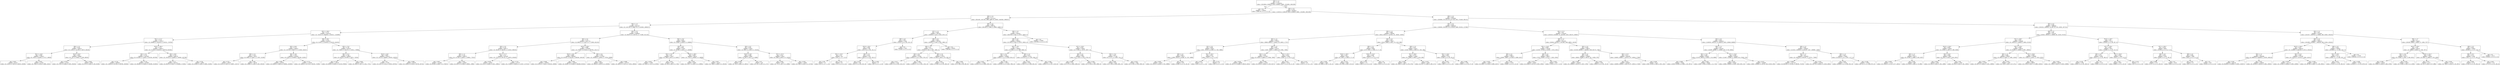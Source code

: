 digraph Tree {
node [shape=box] ;
0 [label="X[8] <= 1.5\ngini = 0.767\nsamples = 11106184\nvalue = [3316954, 5198319, 2016, 5146916, 28801, 1814805, 2061338]"] ;
1 [label="gini = 0.0\nsamples = 1189547\nvalue = [1881741, 0, 0, 0, 0, 0, 0]"] ;
0 -> 1 [labeldistance=2.5, labelangle=45, headlabel="True"] ;
2 [label="X[0] <= 0.5\ngini = 0.744\nsamples = 9916637\nvalue = [1435213, 5198319, 2016, 5146916, 28801, 1814805, 2061338]"] ;
0 -> 2 [labeldistance=2.5, labelangle=-45, headlabel="False"] ;
3 [label="X[8] <= 2.5\ngini = 0.777\nsamples = 5172142\nvalue = [931405, 1447185, 1986, 2669776, 23800, 1440349, 1666207]"] ;
2 -> 3 ;
4 [label="X[5] <= 1.5\ngini = 0.73\nsamples = 4551397\nvalue = [0, 1447185, 0, 2669776, 0, 1415650, 1666207]"] ;
3 -> 4 ;
5 [label="X[2] <= 130.5\ngini = 0.723\nsamples = 2544745\nvalue = [0, 754313, 0, 1484045, 0, 643251, 1144088]"] ;
4 -> 5 ;
6 [label="X[2] <= 117.5\ngini = 0.719\nsamples = 1726727\nvalue = [0, 539966, 0, 1052010, 0, 419131, 719765]"] ;
5 -> 6 ;
7 [label="X[9] <= 2.5\ngini = 0.676\nsamples = 166510\nvalue = [0, 25184, 0, 122780, 0, 49375, 66183]"] ;
6 -> 7 ;
8 [label="X[2] <= 116.5\ngini = 0.656\nsamples = 119614\nvalue = [0, 18167, 0, 94338, 0, 47117, 29628]"] ;
7 -> 8 ;
9 [label="gini = 0.657\nsamples = 92255\nvalue = [0, 10223, 0, 70578, 0, 40235, 25206]"] ;
8 -> 9 ;
10 [label="gini = 0.624\nsamples = 27359\nvalue = [0, 7944, 0, 23760, 0, 6882, 4422]"] ;
8 -> 10 ;
11 [label="X[10] <= 85.5\ngini = 0.601\nsamples = 46896\nvalue = [0, 7017, 0, 28442, 0, 2258, 36555]"] ;
7 -> 11 ;
12 [label="gini = 0.579\nsamples = 37046\nvalue = [0, 3742, 0, 22499, 0, 2025, 30416]"] ;
11 -> 12 ;
13 [label="gini = 0.655\nsamples = 9850\nvalue = [0, 3275, 0, 5943, 0, 233, 6139]"] ;
11 -> 13 ;
14 [label="X[10] <= 205.5\ngini = 0.722\nsamples = 1560217\nvalue = [0, 514782, 0, 929230, 0, 369756, 653582]"] ;
6 -> 14 ;
15 [label="X[5] <= 0.5\ngini = 0.719\nsamples = 1161462\nvalue = [0, 412266, 0, 712392, 0, 261294, 450786]"] ;
14 -> 15 ;
16 [label="gini = 0.716\nsamples = 369566\nvalue = [0, 118818, 0, 237542, 0, 98799, 129184]"] ;
15 -> 16 ;
17 [label="gini = 0.719\nsamples = 791896\nvalue = [0, 293448, 0, 474850, 0, 162495, 321602]"] ;
15 -> 17 ;
18 [label="X[3] <= 48.5\ngini = 0.722\nsamples = 398755\nvalue = [0, 102516, 0, 216838, 0, 108462, 202796]"] ;
14 -> 18 ;
19 [label="gini = 0.717\nsamples = 350154\nvalue = [0, 80478, 0, 202577, 0, 99380, 171304]"] ;
18 -> 19 ;
20 [label="gini = 0.702\nsamples = 48601\nvalue = [0, 22038, 0, 14261, 0, 9082, 31492]"] ;
18 -> 20 ;
21 [label="X[6] <= 30.5\ngini = 0.724\nsamples = 818018\nvalue = [0, 214347, 0, 432035, 0, 224120, 424323]"] ;
5 -> 21 ;
22 [label="X[3] <= 64.5\ngini = 0.715\nsamples = 494915\nvalue = [0, 135743, 0, 288757, 0, 113206, 245457]"] ;
21 -> 22 ;
23 [label="X[9] <= 2.5\ngini = 0.733\nsamples = 76512\nvalue = [0, 38091, 0, 34367, 0, 17007, 31536]"] ;
22 -> 23 ;
24 [label="gini = 0.731\nsamples = 46328\nvalue = [0, 23122, 0, 23072, 0, 16087, 11017]"] ;
23 -> 24 ;
25 [label="gini = 0.66\nsamples = 30184\nvalue = [0, 14969, 0, 11295, 0, 920, 20519]"] ;
23 -> 25 ;
26 [label="X[6] <= 16.5\ngini = 0.705\nsamples = 418403\nvalue = [0, 97652, 0, 254390, 0, 96199, 213921]"] ;
22 -> 26 ;
27 [label="gini = 0.692\nsamples = 247844\nvalue = [0, 62808, 0, 146670, 0, 40064, 142563]"] ;
26 -> 27 ;
28 [label="gini = 0.711\nsamples = 170559\nvalue = [0, 34844, 0, 107720, 0, 56135, 71358]"] ;
26 -> 28 ;
29 [label="X[3] <= 74.5\ngini = 0.729\nsamples = 323103\nvalue = [0, 78604, 0, 143278, 0, 110914, 178866]"] ;
21 -> 29 ;
30 [label="X[6] <= 47.5\ngini = 0.736\nsamples = 168632\nvalue = [0, 64325, 0, 84789, 0, 42671, 75334]"] ;
29 -> 30 ;
31 [label="gini = 0.736\nsamples = 159105\nvalue = [0, 60502, 0, 82832, 0, 41130, 67603]"] ;
30 -> 31 ;
32 [label="gini = 0.644\nsamples = 9527\nvalue = [0, 3823, 0, 1957, 0, 1541, 7731]"] ;
30 -> 32 ;
33 [label="X[10] <= 26.5\ngini = 0.682\nsamples = 154471\nvalue = [0, 14279, 0, 58489, 0, 68243, 103532]"] ;
29 -> 33 ;
34 [label="gini = 0.6\nsamples = 71285\nvalue = [0, 4221, 0, 11251, 0, 38513, 58791]"] ;
33 -> 34 ;
35 [label="gini = 0.699\nsamples = 83186\nvalue = [0, 10058, 0, 47238, 0, 29730, 44741]"] ;
33 -> 35 ;
36 [label="X[5] <= 2.5\ngini = 0.726\nsamples = 2006652\nvalue = [0, 692872, 0, 1185731, 0, 772399, 522119]"] ;
4 -> 36 ;
37 [label="X[4] <= 5.5\ngini = 0.724\nsamples = 1911710\nvalue = [0, 668512, 0, 1129172, 0, 772399, 453135]"] ;
36 -> 37 ;
38 [label="X[4] <= 3.5\ngini = 0.732\nsamples = 800771\nvalue = [0, 292455, 0, 449762, 0, 215619, 308018]"] ;
37 -> 38 ;
39 [label="X[9] <= 1.5\ngini = 0.722\nsamples = 298475\nvalue = [0, 112736, 0, 182621, 0, 98641, 77615]"] ;
38 -> 39 ;
40 [label="gini = 0.657\nsamples = 147668\nvalue = [0, 62164, 0, 94937, 0, 0, 76547]"] ;
39 -> 40 ;
41 [label="gini = 0.647\nsamples = 150807\nvalue = [0, 50572, 0, 87684, 0, 98641, 1068]"] ;
39 -> 41 ;
42 [label="X[2] <= 117.5\ngini = 0.73\nsamples = 502296\nvalue = [0, 179719, 0, 267141, 0, 116978, 230403]"] ;
38 -> 42 ;
43 [label="gini = 0.676\nsamples = 26549\nvalue = [0, 5123, 0, 18589, 0, 5161, 12891]"] ;
42 -> 43 ;
44 [label="gini = 0.731\nsamples = 475747\nvalue = [0, 174596, 0, 248552, 0, 111817, 217512]"] ;
42 -> 44 ;
45 [label="X[10] <= 230.5\ngini = 0.698\nsamples = 1110939\nvalue = [0, 376057, 0, 679410, 0, 556780, 145117]"] ;
37 -> 45 ;
46 [label="X[10] <= 29.5\ngini = 0.688\nsamples = 893935\nvalue = [0, 267491, 0, 553158, 0, 484546, 109128]"] ;
45 -> 46 ;
47 [label="gini = 0.646\nsamples = 138306\nvalue = [0, 24794, 0, 77549, 0, 100140, 15936]"] ;
46 -> 47 ;
48 [label="gini = 0.691\nsamples = 755629\nvalue = [0, 242697, 0, 475609, 0, 384406, 93192]"] ;
46 -> 48 ;
49 [label="X[9] <= 0.5\ngini = 0.709\nsamples = 217004\nvalue = [0, 108566, 0, 126252, 0, 72234, 35989]"] ;
45 -> 49 ;
50 [label="gini = 0.632\nsamples = 85925\nvalue = [0, 59554, 0, 50879, 0, 0, 25336]"] ;
49 -> 50 ;
51 [label="gini = 0.688\nsamples = 131079\nvalue = [0, 49012, 0, 75373, 0, 72234, 10653]"] ;
49 -> 51 ;
52 [label="X[3] <= 74.5\ngini = 0.619\nsamples = 94942\nvalue = [0, 24360, 0, 56559, 0, 0, 68984]"] ;
36 -> 52 ;
53 [label="X[4] <= 8.5\ngini = 0.632\nsamples = 72441\nvalue = [0, 20799, 0, 45021, 0, 0, 48566]"] ;
52 -> 53 ;
54 [label="X[3] <= 73.5\ngini = 0.62\nsamples = 13227\nvalue = [0, 3384, 0, 8075, 0, 0, 9467]"] ;
53 -> 54 ;
55 [label="gini = 0.618\nsamples = 11965\nvalue = [0, 3030, 0, 7115, 0, 0, 8765]"] ;
54 -> 55 ;
56 [label="gini = 0.621\nsamples = 1262\nvalue = [0, 354, 0, 960, 0, 0, 702]"] ;
54 -> 56 ;
57 [label="X[10] <= 198.5\ngini = 0.634\nsamples = 59214\nvalue = [0, 17415, 0, 36946, 0, 0, 39099]"] ;
53 -> 57 ;
58 [label="gini = 0.637\nsamples = 33691\nvalue = [0, 10317, 0, 22051, 0, 0, 20964]"] ;
57 -> 58 ;
59 [label="gini = 0.627\nsamples = 25523\nvalue = [0, 7098, 0, 14895, 0, 0, 18135]"] ;
57 -> 59 ;
60 [label="X[4] <= 8.5\ngini = 0.554\nsamples = 22501\nvalue = [0, 3561, 0, 11538, 0, 0, 20418]"] ;
52 -> 60 ;
61 [label="X[10] <= 29.5\ngini = 0.569\nsamples = 6080\nvalue = [0, 923, 0, 3522, 0, 0, 5098]"] ;
60 -> 61 ;
62 [label="gini = 0.556\nsamples = 5577\nvalue = [0, 792, 0, 3089, 0, 0, 4921]"] ;
61 -> 62 ;
63 [label="gini = 0.57\nsamples = 503\nvalue = [0, 131, 0, 433, 0, 0, 177]"] ;
61 -> 63 ;
64 [label="X[7] <= 137.5\ngini = 0.547\nsamples = 16421\nvalue = [0, 2638, 0, 8016, 0, 0, 15320]"] ;
60 -> 64 ;
65 [label="gini = 0.605\nsamples = 3322\nvalue = [0, 775, 0, 1857, 0, 0, 2596]"] ;
64 -> 65 ;
66 [label="gini = 0.528\nsamples = 13099\nvalue = [0, 1863, 0, 6159, 0, 0, 12724]"] ;
64 -> 66 ;
67 [label="X[6] <= 3.5\ngini = 0.099\nsamples = 620745\nvalue = [931405, 0, 1986, 0, 23800, 24699, 0]"] ;
3 -> 67 ;
68 [label="X[7] <= 1.5\ngini = 0.049\nsamples = 185129\nvalue = [285625, 0, 354, 0, 3033, 3874, 0]"] ;
67 -> 68 ;
69 [label="X[8] <= 4.5\ngini = 0.387\nsamples = 1934\nvalue = [2318, 0, 6, 0, 532, 191, 0]"] ;
68 -> 69 ;
70 [label="X[10] <= 93.5\ngini = 0.588\nsamples = 591\nvalue = [210, 0, 6, 0, 532, 191, 0]"] ;
69 -> 70 ;
71 [label="X[2] <= 123.5\ngini = 0.22\nsamples = 69\nvalue = [102, 0, 1, 0, 7, 6, 0]"] ;
70 -> 71 ;
72 [label="gini = 0.36\nsamples = 24\nvalue = [32, 0, 1, 0, 7, 1, 0]"] ;
71 -> 72 ;
73 [label="gini = 0.124\nsamples = 45\nvalue = [70, 0, 0, 0, 0, 5, 0]"] ;
71 -> 73 ;
74 [label="X[9] <= 2.5\ngini = 0.525\nsamples = 522\nvalue = [108, 0, 5, 0, 525, 185, 0]"] ;
70 -> 74 ;
75 [label="gini = 0.473\nsamples = 485\nvalue = [58, 0, 5, 0, 524, 181, 0]"] ;
74 -> 75 ;
76 [label="gini = 0.168\nsamples = 37\nvalue = [50, 0, 0, 0, 1, 4, 0]"] ;
74 -> 76 ;
77 [label="gini = 0.0\nsamples = 1343\nvalue = [2108, 0, 0, 0, 0, 0, 0]"] ;
69 -> 77 ;
78 [label="X[8] <= 4.5\ngini = 0.044\nsamples = 183195\nvalue = [283307, 0, 348, 0, 2501, 3683, 0]"] ;
68 -> 78 ;
79 [label="X[9] <= 2.5\ngini = 0.27\nsamples = 27141\nvalue = [36519, 0, 348, 0, 2501, 3683, 0]"] ;
78 -> 79 ;
80 [label="X[4] <= 6.5\ngini = 0.361\nsamples = 15165\nvalue = [18924, 0, 79, 0, 2350, 2755, 0]"] ;
79 -> 80 ;
81 [label="gini = 0.517\nsamples = 4163\nvalue = [4281, 0, 6, 0, 919, 1414, 0]"] ;
80 -> 81 ;
82 [label="gini = 0.286\nsamples = 11002\nvalue = [14643, 0, 73, 0, 1431, 1341, 0]"] ;
80 -> 82 ;
83 [label="X[8] <= 3.5\ngini = 0.135\nsamples = 11976\nvalue = [17595, 0, 269, 0, 151, 928, 0]"] ;
79 -> 83 ;
84 [label="gini = 0.057\nsamples = 11460\nvalue = [17595, 0, 0, 0, 62, 465, 0]"] ;
83 -> 84 ;
85 [label="gini = 0.563\nsamples = 516\nvalue = [0, 0, 269, 0, 89, 463, 0]"] ;
83 -> 85 ;
86 [label="gini = 0.0\nsamples = 156054\nvalue = [246788, 0, 0, 0, 0, 0, 0]"] ;
78 -> 86 ;
87 [label="X[8] <= 4.5\ngini = 0.12\nsamples = 435616\nvalue = [645780, 0, 1632, 0, 20767, 20825, 0]"] ;
67 -> 87 ;
88 [label="X[8] <= 3.5\ngini = 0.291\nsamples = 164953\nvalue = [217950, 0, 1632, 0, 20767, 20825, 0]"] ;
87 -> 88 ;
89 [label="X[3] <= 76.5\ngini = 0.14\nsamples = 148659\nvalue = [217950, 0, 0, 0, 7488, 9948, 0]"] ;
88 -> 89 ;
90 [label="X[3] <= 41.5\ngini = 0.124\nsamples = 139483\nvalue = [206571, 0, 0, 0, 6248, 8104, 0]"] ;
89 -> 90 ;
91 [label="gini = 0.307\nsamples = 10906\nvalue = [14241, 0, 0, 0, 2068, 1020, 0]"] ;
90 -> 91 ;
92 [label="gini = 0.106\nsamples = 128577\nvalue = [192330, 0, 0, 0, 4180, 7084, 0]"] ;
90 -> 92 ;
93 [label="X[9] <= 2.5\ngini = 0.357\nsamples = 9176\nvalue = [11379, 0, 0, 0, 1240, 1844, 0]"] ;
89 -> 93 ;
94 [label="gini = 0.322\nsamples = 5810\nvalue = [7426, 0, 0, 0, 1093, 625, 0]"] ;
93 -> 94 ;
95 [label="gini = 0.394\nsamples = 3366\nvalue = [3953, 0, 0, 0, 147, 1219, 0]"] ;
93 -> 95 ;
96 [label="X[7] <= 143.5\ngini = 0.553\nsamples = 16294\nvalue = [0, 0, 1632, 0, 13279, 10877, 0]"] ;
88 -> 96 ;
97 [label="X[9] <= 2.5\ngini = 0.609\nsamples = 4501\nvalue = [0, 0, 1415, 0, 1973, 3726, 0]"] ;
96 -> 97 ;
98 [label="gini = 0.568\nsamples = 2217\nvalue = [0, 0, 272, 0, 1628, 1638, 0]"] ;
97 -> 98 ;
99 [label="gini = 0.548\nsamples = 2284\nvalue = [0, 0, 1143, 0, 345, 2088, 0]"] ;
97 -> 99 ;
100 [label="X[3] <= 72.5\ngini = 0.487\nsamples = 11793\nvalue = [0, 0, 217, 0, 11306, 7151, 0]"] ;
96 -> 100 ;
101 [label="gini = 0.465\nsamples = 8412\nvalue = [0, 0, 108, 0, 8538, 4651, 0]"] ;
100 -> 101 ;
102 [label="gini = 0.518\nsamples = 3381\nvalue = [0, 0, 109, 0, 2768, 2500, 0]"] ;
100 -> 102 ;
103 [label="gini = 0.0\nsamples = 270663\nvalue = [427830, 0, 0, 0, 0, 0, 0]"] ;
87 -> 103 ;
104 [label="X[9] <= 2.5\ngini = 0.632\nsamples = 4744495\nvalue = [503808, 3751134, 30, 2477140, 5001, 374456, 395131]"] ;
2 -> 104 ;
105 [label="X[5] <= 0.5\ngini = 0.619\nsamples = 2934929\nvalue = [248583, 2351853, 16, 1579418, 4469, 331624, 127390]"] ;
104 -> 105 ;
106 [label="X[0] <= 1.5\ngini = 0.668\nsamples = 200595\nvalue = [9424, 96215, 2, 147034, 141, 46045, 18303]"] ;
105 -> 106 ;
107 [label="X[4] <= 7.5\ngini = 0.658\nsamples = 175678\nvalue = [6908, 69850, 2, 138422, 63, 44922, 17707]"] ;
106 -> 107 ;
108 [label="X[1] <= 0.5\ngini = 0.656\nsamples = 54421\nvalue = [1621, 25519, 0, 41598, 15, 7261, 9868]"] ;
107 -> 108 ;
109 [label="X[8] <= 2.5\ngini = 0.655\nsamples = 54271\nvalue = [1398, 25519, 0, 41598, 13, 7257, 9868]"] ;
108 -> 109 ;
110 [label="gini = 0.643\nsamples = 53353\nvalue = [0, 25519, 0, 41598, 0, 7231, 9868]"] ;
109 -> 110 ;
111 [label="gini = 0.053\nsamples = 918\nvalue = [1398, 0, 0, 0, 13, 26, 0]"] ;
109 -> 111 ;
112 [label="X[2] <= 132.5\ngini = 0.051\nsamples = 150\nvalue = [223, 0, 0, 0, 2, 4, 0]"] ;
108 -> 112 ;
113 [label="gini = 0.021\nsamples = 124\nvalue = [185, 0, 0, 0, 1, 1, 0]"] ;
112 -> 113 ;
114 [label="gini = 0.176\nsamples = 26\nvalue = [38, 0, 0, 0, 1, 3, 0]"] ;
112 -> 114 ;
115 [label="X[8] <= 2.5\ngini = 0.651\nsamples = 121257\nvalue = [5287, 44331, 2, 96824, 48, 37661, 7839]"] ;
107 -> 115 ;
116 [label="X[4] <= 11.5\ngini = 0.632\nsamples = 117853\nvalue = [0, 44331, 0, 96824, 0, 37649, 7839]"] ;
115 -> 116 ;
117 [label="gini = 0.619\nsamples = 99909\nvalue = [0, 36172, 0, 82988, 0, 36519, 2422]"] ;
116 -> 117 ;
118 [label="gini = 0.646\nsamples = 17944\nvalue = [0, 8159, 0, 13836, 0, 1130, 5417]"] ;
116 -> 118 ;
119 [label="X[2] <= 137.5\ngini = 0.023\nsamples = 3404\nvalue = [5287, 0, 2, 0, 48, 12, 0]"] ;
115 -> 119 ;
120 [label="gini = 0.017\nsamples = 3324\nvalue = [5177, 0, 0, 0, 34, 11, 0]"] ;
119 -> 120 ;
121 [label="gini = 0.237\nsamples = 80\nvalue = [110, 0, 2, 0, 14, 1, 0]"] ;
119 -> 121 ;
122 [label="X[4] <= 2.5\ngini = 0.497\nsamples = 24917\nvalue = [2516, 26365, 0, 8612, 78, 1123, 596]"] ;
106 -> 122 ;
123 [label="X[8] <= 2.5\ngini = 0.358\nsamples = 8495\nvalue = [270, 10457, 0, 2656, 13, 71, 6]"] ;
122 -> 123 ;
124 [label="X[10] <= 100.5\ngini = 0.331\nsamples = 8314\nvalue = [0, 10457, 0, 2656, 0, 71, 6]"] ;
123 -> 124 ;
125 [label="gini = 0.394\nsamples = 4850\nvalue = [0, 5669, 0, 2007, 0, 45, 2]"] ;
124 -> 125 ;
126 [label="gini = 0.219\nsamples = 3464\nvalue = [0, 4788, 0, 649, 0, 26, 4]"] ;
124 -> 126 ;
127 [label="X[10] <= 174.0\ngini = 0.088\nsamples = 181\nvalue = [270, 0, 0, 0, 13, 0, 0]"] ;
123 -> 127 ;
128 [label="gini = 0.135\nsamples = 112\nvalue = [166, 0, 0, 0, 13, 0, 0]"] ;
127 -> 128 ;
129 [label="gini = 0.0\nsamples = 69\nvalue = [104, 0, 0, 0, 0, 0, 0]"] ;
127 -> 129 ;
130 [label="X[8] <= 2.5\ngini = 0.557\nsamples = 16422\nvalue = [2246, 15908, 0, 5956, 65, 1052, 590]"] ;
122 -> 130 ;
131 [label="X[7] <= 189.5\ngini = 0.474\nsamples = 14909\nvalue = [0, 15908, 0, 5956, 0, 1014, 590]"] ;
130 -> 131 ;
132 [label="gini = 0.442\nsamples = 9643\nvalue = [0, 10831, 0, 3467, 0, 576, 373]"] ;
131 -> 132 ;
133 [label="gini = 0.523\nsamples = 5266\nvalue = [0, 5077, 0, 2489, 0, 438, 217]"] ;
131 -> 133 ;
134 [label="X[2] <= 124.5\ngini = 0.085\nsamples = 1513\nvalue = [2246, 0, 0, 0, 65, 38, 0]"] ;
130 -> 134 ;
135 [label="gini = 0.022\nsamples = 233\nvalue = [363, 0, 0, 0, 3, 1, 0]"] ;
134 -> 135 ;
136 [label="gini = 0.096\nsamples = 1280\nvalue = [1883, 0, 0, 0, 62, 37, 0]"] ;
134 -> 136 ;
137 [label="X[3] <= 57.5\ngini = 0.61\nsamples = 2734334\nvalue = [239159, 2255638, 14, 1432384, 4328, 285579, 109087]"] ;
105 -> 137 ;
138 [label="X[6] <= 1.5\ngini = 0.577\nsamples = 915183\nvalue = [92950, 825425, 1, 437406, 1065, 66931, 24218]"] ;
137 -> 138 ;
139 [label="X[2] <= 124.5\ngini = 0.639\nsamples = 179109\nvalue = [41392, 137043, 0, 91058, 7, 6752, 6551]"] ;
138 -> 139 ;
140 [label="X[8] <= 2.5\ngini = 0.649\nsamples = 129572\nvalue = [34067, 94637, 0, 67348, 0, 4399, 4247]"] ;
139 -> 140 ;
141 [label="gini = 0.535\nsamples = 108071\nvalue = [0, 94637, 0, 67348, 0, 4389, 4247]"] ;
140 -> 141 ;
142 [label="gini = 0.001\nsamples = 21501\nvalue = [34067, 0, 0, 0, 0, 10, 0]"] ;
140 -> 142 ;
143 [label="X[8] <= 2.5\ngini = 0.602\nsamples = 49537\nvalue = [7325, 42406, 0, 23710, 7, 2353, 2304]"] ;
139 -> 143 ;
144 [label="gini = 0.527\nsamples = 44900\nvalue = [0, 42406, 0, 23710, 0, 2353, 2304]"] ;
143 -> 144 ;
145 [label="gini = 0.002\nsamples = 4637\nvalue = [7325, 0, 0, 0, 7, 0, 0]"] ;
143 -> 145 ;
146 [label="X[4] <= 3.5\ngini = 0.558\nsamples = 736074\nvalue = [51558, 688382, 1, 346348, 1058, 60179, 17667]"] ;
138 -> 146 ;
147 [label="X[8] <= 2.5\ngini = 0.497\nsamples = 143865\nvalue = [6626, 149395, 0, 59276, 181, 11636, 379]"] ;
146 -> 147 ;
148 [label="gini = 0.467\nsamples = 139560\nvalue = [0, 149395, 0, 59276, 0, 11617, 379]"] ;
147 -> 148 ;
149 [label="gini = 0.057\nsamples = 4305\nvalue = [6626, 0, 0, 0, 181, 19, 0]"] ;
147 -> 149 ;
150 [label="X[6] <= 47.0\ngini = 0.571\nsamples = 592209\nvalue = [44932, 538987, 1, 287072, 877, 48543, 17288]"] ;
146 -> 150 ;
151 [label="gini = 0.573\nsamples = 584097\nvalue = [44638, 528828, 1, 285179, 877, 48210, 17146]"] ;
150 -> 151 ;
152 [label="gini = 0.349\nsamples = 8112\nvalue = [294, 10159, 0, 1893, 0, 333, 142]"] ;
150 -> 152 ;
153 [label="X[4] <= 3.5\ngini = 0.624\nsamples = 1819151\nvalue = [146209, 1430213, 13, 994978, 3263, 218648, 84869]"] ;
137 -> 153 ;
154 [label="X[9] <= 1.5\ngini = 0.55\nsamples = 415204\nvalue = [24599, 393987, 0, 193681, 816, 37750, 6904]"] ;
153 -> 154 ;
155 [label="X[3] <= 75.5\ngini = 0.582\nsamples = 90183\nvalue = [12102, 80024, 0, 43842, 2, 94, 6686]"] ;
154 -> 155 ;
156 [label="gini = 0.596\nsamples = 73355\nvalue = [10015, 62390, 0, 37496, 1, 82, 5971]"] ;
155 -> 156 ;
157 [label="gini = 0.504\nsamples = 16828\nvalue = [2087, 17634, 0, 6346, 1, 12, 715]"] ;
155 -> 157 ;
158 [label="X[7] <= 124.5\ngini = 0.538\nsamples = 325021\nvalue = [12497, 313963, 0, 149839, 814, 37656, 218]"] ;
154 -> 158 ;
159 [label="gini = 0.424\nsamples = 94332\nvalue = [3090, 109080, 0, 31097, 280, 6130, 15]"] ;
158 -> 159 ;
160 [label="gini = 0.572\nsamples = 230689\nvalue = [9407, 204883, 0, 118742, 534, 31526, 203]"] ;
158 -> 160 ;
161 [label="X[8] <= 2.5\ngini = 0.641\nsamples = 1403947\nvalue = [121610, 1036226, 13, 801297, 2447, 180898, 77965]"] ;
153 -> 161 ;
162 [label="X[0] <= 1.5\ngini = 0.6\nsamples = 1324854\nvalue = [0, 1036226, 0, 801297, 0, 179721, 77965]"] ;
161 -> 162 ;
163 [label="gini = 0.609\nsamples = 1157193\nvalue = [0, 881450, 0, 707293, 0, 168195, 73120]"] ;
162 -> 163 ;
164 [label="gini = 0.531\nsamples = 167661\nvalue = [0, 154776, 0, 94004, 0, 11526, 4845]"] ;
162 -> 164 ;
165 [label="X[0] <= 1.5\ngini = 0.057\nsamples = 79093\nvalue = [121610, 0, 13, 0, 2447, 1177, 0]"] ;
161 -> 165 ;
166 [label="gini = 0.032\nsamples = 53161\nvalue = [82896, 0, 11, 0, 859, 502, 0]"] ;
165 -> 166 ;
167 [label="gini = 0.106\nsamples = 25932\nvalue = [38714, 0, 2, 0, 1588, 675, 0]"] ;
165 -> 167 ;
168 [label="X[5] <= 0.5\ngini = 0.646\nsamples = 1809566\nvalue = [255225, 1399281, 14, 897722, 532, 42832, 267741]"] ;
104 -> 168 ;
169 [label="X[8] <= 2.5\ngini = 0.69\nsamples = 231235\nvalue = [23028, 108519, 5, 156858, 66, 10192, 67323]"] ;
168 -> 169 ;
170 [label="X[7] <= 106.5\ngini = 0.651\nsamples = 216488\nvalue = [0, 108519, 0, 156858, 0, 9905, 67323]"] ;
169 -> 170 ;
171 [label="X[10] <= 229.5\ngini = 0.634\nsamples = 33263\nvalue = [0, 23330, 0, 19874, 0, 998, 8368]"] ;
170 -> 171 ;
172 [label="X[0] <= 1.5\ngini = 0.611\nsamples = 24172\nvalue = [0, 18798, 0, 13689, 0, 653, 5037]"] ;
171 -> 172 ;
173 [label="gini = 0.639\nsamples = 17315\nvalue = [0, 10559, 0, 11725, 0, 577, 4431]"] ;
172 -> 173 ;
174 [label="gini = 0.391\nsamples = 6857\nvalue = [0, 8239, 0, 1964, 0, 76, 606]"] ;
172 -> 174 ;
175 [label="X[3] <= 43.5\ngini = 0.662\nsamples = 9091\nvalue = [0, 4532, 0, 6185, 0, 345, 3331]"] ;
171 -> 175 ;
176 [label="gini = 0.642\nsamples = 5635\nvalue = [0, 3614, 0, 3635, 0, 184, 1498]"] ;
175 -> 176 ;
177 [label="gini = 0.64\nsamples = 3456\nvalue = [0, 918, 0, 2550, 0, 161, 1833]"] ;
175 -> 177 ;
178 [label="X[2] <= 120.5\ngini = 0.648\nsamples = 183225\nvalue = [0, 85189, 0, 136984, 0, 8907, 58955]"] ;
170 -> 178 ;
179 [label="X[0] <= 1.5\ngini = 0.636\nsamples = 29336\nvalue = [0, 9853, 0, 23437, 0, 1489, 11654]"] ;
178 -> 179 ;
180 [label="gini = 0.624\nsamples = 27486\nvalue = [0, 8673, 0, 22839, 0, 1332, 10683]"] ;
179 -> 180 ;
181 [label="gini = 0.678\nsamples = 1850\nvalue = [0, 1180, 0, 598, 0, 157, 971]"] ;
179 -> 181 ;
182 [label="X[7] <= 204.5\ngini = 0.648\nsamples = 153889\nvalue = [0, 75336, 0, 113547, 0, 7418, 47301]"] ;
178 -> 182 ;
183 [label="gini = 0.644\nsamples = 89500\nvalue = [0, 47354, 0, 65077, 0, 3889, 25332]"] ;
182 -> 183 ;
184 [label="gini = 0.651\nsamples = 64389\nvalue = [0, 27982, 0, 48470, 0, 3529, 21969]"] ;
182 -> 184 ;
185 [label="X[10] <= 140.5\ngini = 0.03\nsamples = 14747\nvalue = [23028, 0, 5, 0, 66, 287, 0]"] ;
169 -> 185 ;
186 [label="X[7] <= 159.5\ngini = 0.042\nsamples = 7913\nvalue = [12268, 0, 5, 0, 50, 214, 0]"] ;
185 -> 186 ;
187 [label="X[8] <= 4.5\ngini = 0.074\nsamples = 4049\nvalue = [6147, 0, 5, 0, 45, 196, 0]"] ;
186 -> 187 ;
188 [label="gini = 0.149\nsamples = 1934\nvalue = [2845, 0, 5, 0, 45, 196, 0]"] ;
187 -> 188 ;
189 [label="gini = 0.0\nsamples = 2115\nvalue = [3302, 0, 0, 0, 0, 0, 0]"] ;
187 -> 189 ;
190 [label="X[7] <= 253.5\ngini = 0.007\nsamples = 3864\nvalue = [6121, 0, 0, 0, 5, 18, 0]"] ;
186 -> 190 ;
191 [label="gini = 0.007\nsamples = 3847\nvalue = [6099, 0, 0, 0, 5, 16, 0]"] ;
190 -> 191 ;
192 [label="gini = 0.153\nsamples = 17\nvalue = [22, 0, 0, 0, 0, 2, 0]"] ;
190 -> 192 ;
193 [label="X[7] <= 185.5\ngini = 0.016\nsamples = 6834\nvalue = [10760, 0, 0, 0, 16, 73, 0]"] ;
185 -> 193 ;
194 [label="X[8] <= 4.0\ngini = 0.024\nsamples = 4165\nvalue = [6539, 0, 0, 0, 12, 69, 0]"] ;
193 -> 194 ;
195 [label="gini = 0.086\nsamples = 1147\nvalue = [1727, 0, 0, 0, 12, 69, 0]"] ;
194 -> 195 ;
196 [label="gini = 0.0\nsamples = 3018\nvalue = [4812, 0, 0, 0, 0, 0, 0]"] ;
194 -> 196 ;
197 [label="X[8] <= 4.5\ngini = 0.004\nsamples = 2669\nvalue = [4221, 0, 0, 0, 4, 4, 0]"] ;
193 -> 197 ;
198 [label="gini = 0.201\nsamples = 42\nvalue = [65, 0, 0, 0, 4, 4, 0]"] ;
197 -> 198 ;
199 [label="gini = 0.0\nsamples = 2627\nvalue = [4156, 0, 0, 0, 0, 0, 0]"] ;
197 -> 199 ;
200 [label="X[0] <= 2.5\ngini = 0.63\nsamples = 1578331\nvalue = [232197, 1290762, 9, 740864, 466, 32640, 200418]"] ;
168 -> 200 ;
201 [label="X[8] <= 2.5\ngini = 0.623\nsamples = 1494701\nvalue = [201999, 1244902, 7, 694239, 409, 31040, 192441]"] ;
200 -> 201 ;
202 [label="X[10] <= 230.5\ngini = 0.557\nsamples = 1365347\nvalue = [0, 1244902, 0, 694239, 0, 28713, 192441]"] ;
201 -> 202 ;
203 [label="X[0] <= 1.5\ngini = 0.57\nsamples = 1093098\nvalue = [0, 966679, 0, 569506, 0, 25320, 168210]"] ;
202 -> 203 ;
204 [label="gini = 0.581\nsamples = 943140\nvalue = [0, 804394, 0, 510988, 0, 22935, 154357]"] ;
203 -> 204 ;
205 [label="gini = 0.467\nsamples = 149958\nvalue = [0, 162285, 0, 58518, 0, 2385, 13853]"] ;
203 -> 205 ;
206 [label="X[3] <= 41.5\ngini = 0.495\nsamples = 272249\nvalue = [0, 278223, 0, 124733, 0, 3393, 24231]"] ;
202 -> 206 ;
207 [label="gini = 0.545\nsamples = 121726\nvalue = [0, 112455, 0, 63896, 0, 2208, 14306]"] ;
206 -> 207 ;
208 [label="gini = 0.446\nsamples = 150523\nvalue = [0, 165768, 0, 60837, 0, 1185, 9925]"] ;
206 -> 208 ;
209 [label="X[8] <= 4.5\ngini = 0.026\nsamples = 129354\nvalue = [201999, 0, 7, 0, 409, 2327, 0]"] ;
201 -> 209 ;
210 [label="X[2] <= 126.5\ngini = 0.211\nsamples = 14773\nvalue = [20647, 0, 7, 0, 409, 2327, 0]"] ;
209 -> 210 ;
211 [label="gini = 0.072\nsamples = 4703\nvalue = [7218, 0, 0, 0, 30, 248, 0]"] ;
210 -> 211 ;
212 [label="gini = 0.268\nsamples = 10070\nvalue = [13429, 0, 7, 0, 379, 2079, 0]"] ;
210 -> 212 ;
213 [label="gini = 0.0\nsamples = 114581\nvalue = [181352, 0, 0, 0, 0, 0, 0]"] ;
209 -> 213 ;
214 [label="X[8] <= 2.5\ngini = 0.7\nsamples = 83630\nvalue = [30198, 45860, 2, 46625, 57, 1600, 7977]"] ;
200 -> 214 ;
215 [label="X[10] <= 229.5\ngini = 0.58\nsamples = 64226\nvalue = [0, 45860, 0, 46625, 0, 1168, 7977]"] ;
214 -> 215 ;
216 [label="X[4] <= 10.5\ngini = 0.579\nsamples = 45771\nvalue = [0, 37469, 0, 27687, 0, 949, 6331]"] ;
215 -> 216 ;
217 [label="gini = 0.589\nsamples = 35346\nvalue = [0, 25900, 0, 24326, 0, 949, 4793]"] ;
216 -> 217 ;
218 [label="gini = 0.456\nsamples = 10425\nvalue = [0, 11569, 0, 3361, 0, 0, 1538]"] ;
216 -> 218 ;
219 [label="X[10] <= 231.5\ngini = 0.493\nsamples = 18455\nvalue = [0, 8391, 0, 18938, 0, 219, 1646]"] ;
215 -> 219 ;
220 [label="gini = 0.371\nsamples = 3715\nvalue = [0, 531, 0, 4620, 0, 87, 689]"] ;
219 -> 220 ;
221 [label="gini = 0.505\nsamples = 14740\nvalue = [0, 7860, 0, 14318, 0, 132, 957]"] ;
219 -> 221 ;
222 [label="X[8] <= 4.5\ngini = 0.032\nsamples = 19404\nvalue = [30198, 0, 2, 0, 57, 432, 0]"] ;
214 -> 222 ;
223 [label="X[6] <= 42.5\ngini = 0.111\nsamples = 5293\nvalue = [7917, 0, 2, 0, 57, 432, 0]"] ;
222 -> 223 ;
224 [label="gini = 0.084\nsamples = 4714\nvalue = [7145, 0, 0, 0, 25, 304, 0]"] ;
223 -> 224 ;
225 [label="gini = 0.297\nsamples = 579\nvalue = [772, 0, 2, 0, 32, 128, 0]"] ;
223 -> 225 ;
226 [label="gini = 0.0\nsamples = 14111\nvalue = [22281, 0, 0, 0, 0, 0, 0]"] ;
222 -> 226 ;
}